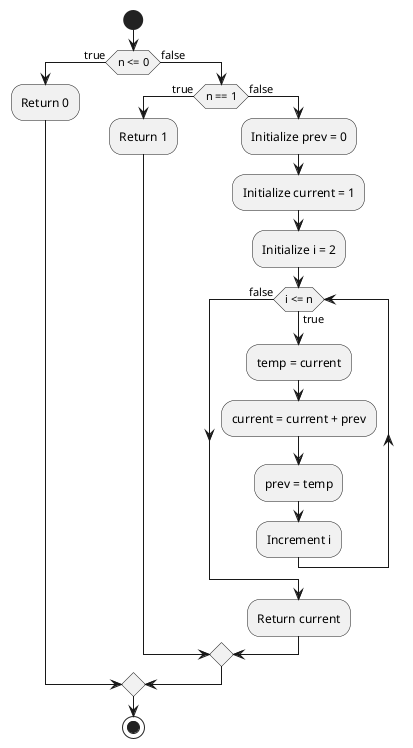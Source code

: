 @startuml
'https://plantuml.com/activity-diagram-beta


start

if (n <= 0) then (true)
  :Return 0;
else (false)
  if (n == 1) then (true)
    :Return 1;
  else (false)
    :Initialize prev = 0;
    :Initialize current = 1;
    :Initialize i = 2;

    while (i <= n) is (true)
      :temp = current;
      :current = current + prev;
      :prev = temp;
      :Increment i;
    endwhile (false)
    :Return current;
  endif
endif

stop
@enduml